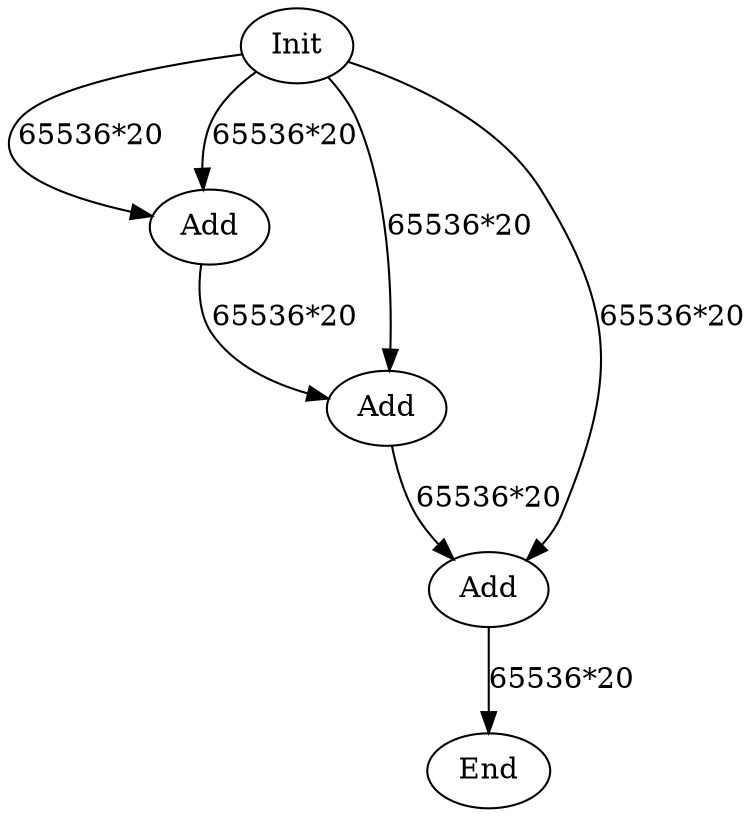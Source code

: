 digraph G {
Init[label="Init"];
HAdd0[label="Add"];
HAdd1[label="Add"];
HAdd2[label="Add"];
End[label="End"];
Init->HAdd0[label="65536*20"];
Init->HAdd0[label="65536*20"];
Init->HAdd1[label="65536*20"];
Init->HAdd2[label="65536*20"];
HAdd0->HAdd1[label="65536*20"];
HAdd1->HAdd2[label="65536*20"];
HAdd2->End[label="65536*20"];
}
